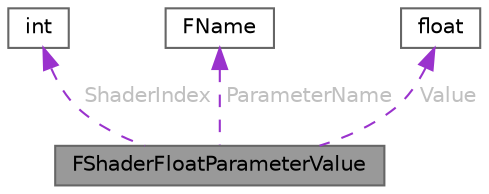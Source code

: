 digraph "FShaderFloatParameterValue"
{
 // INTERACTIVE_SVG=YES
 // LATEX_PDF_SIZE
  bgcolor="transparent";
  edge [fontname=Helvetica,fontsize=10,labelfontname=Helvetica,labelfontsize=10];
  node [fontname=Helvetica,fontsize=10,shape=box,height=0.2,width=0.4];
  Node1 [id="Node000001",label="FShaderFloatParameterValue",height=0.2,width=0.4,color="gray40", fillcolor="grey60", style="filled", fontcolor="black",tooltip="A shader parameter value to change when the material instance is available."];
  Node2 -> Node1 [id="edge1_Node000001_Node000002",dir="back",color="darkorchid3",style="dashed",tooltip=" ",label=" ShaderIndex",fontcolor="grey" ];
  Node2 [id="Node000002",label="int",height=0.2,width=0.4,color="gray40", fillcolor="white", style="filled",tooltip=" "];
  Node3 -> Node1 [id="edge2_Node000001_Node000003",dir="back",color="darkorchid3",style="dashed",tooltip=" ",label=" ParameterName",fontcolor="grey" ];
  Node3 [id="Node000003",label="FName",height=0.2,width=0.4,color="gray40", fillcolor="white", style="filled",tooltip=" "];
  Node4 -> Node1 [id="edge3_Node000001_Node000004",dir="back",color="darkorchid3",style="dashed",tooltip=" ",label=" Value",fontcolor="grey" ];
  Node4 [id="Node000004",label="float",height=0.2,width=0.4,color="gray40", fillcolor="white", style="filled",tooltip=" "];
}
